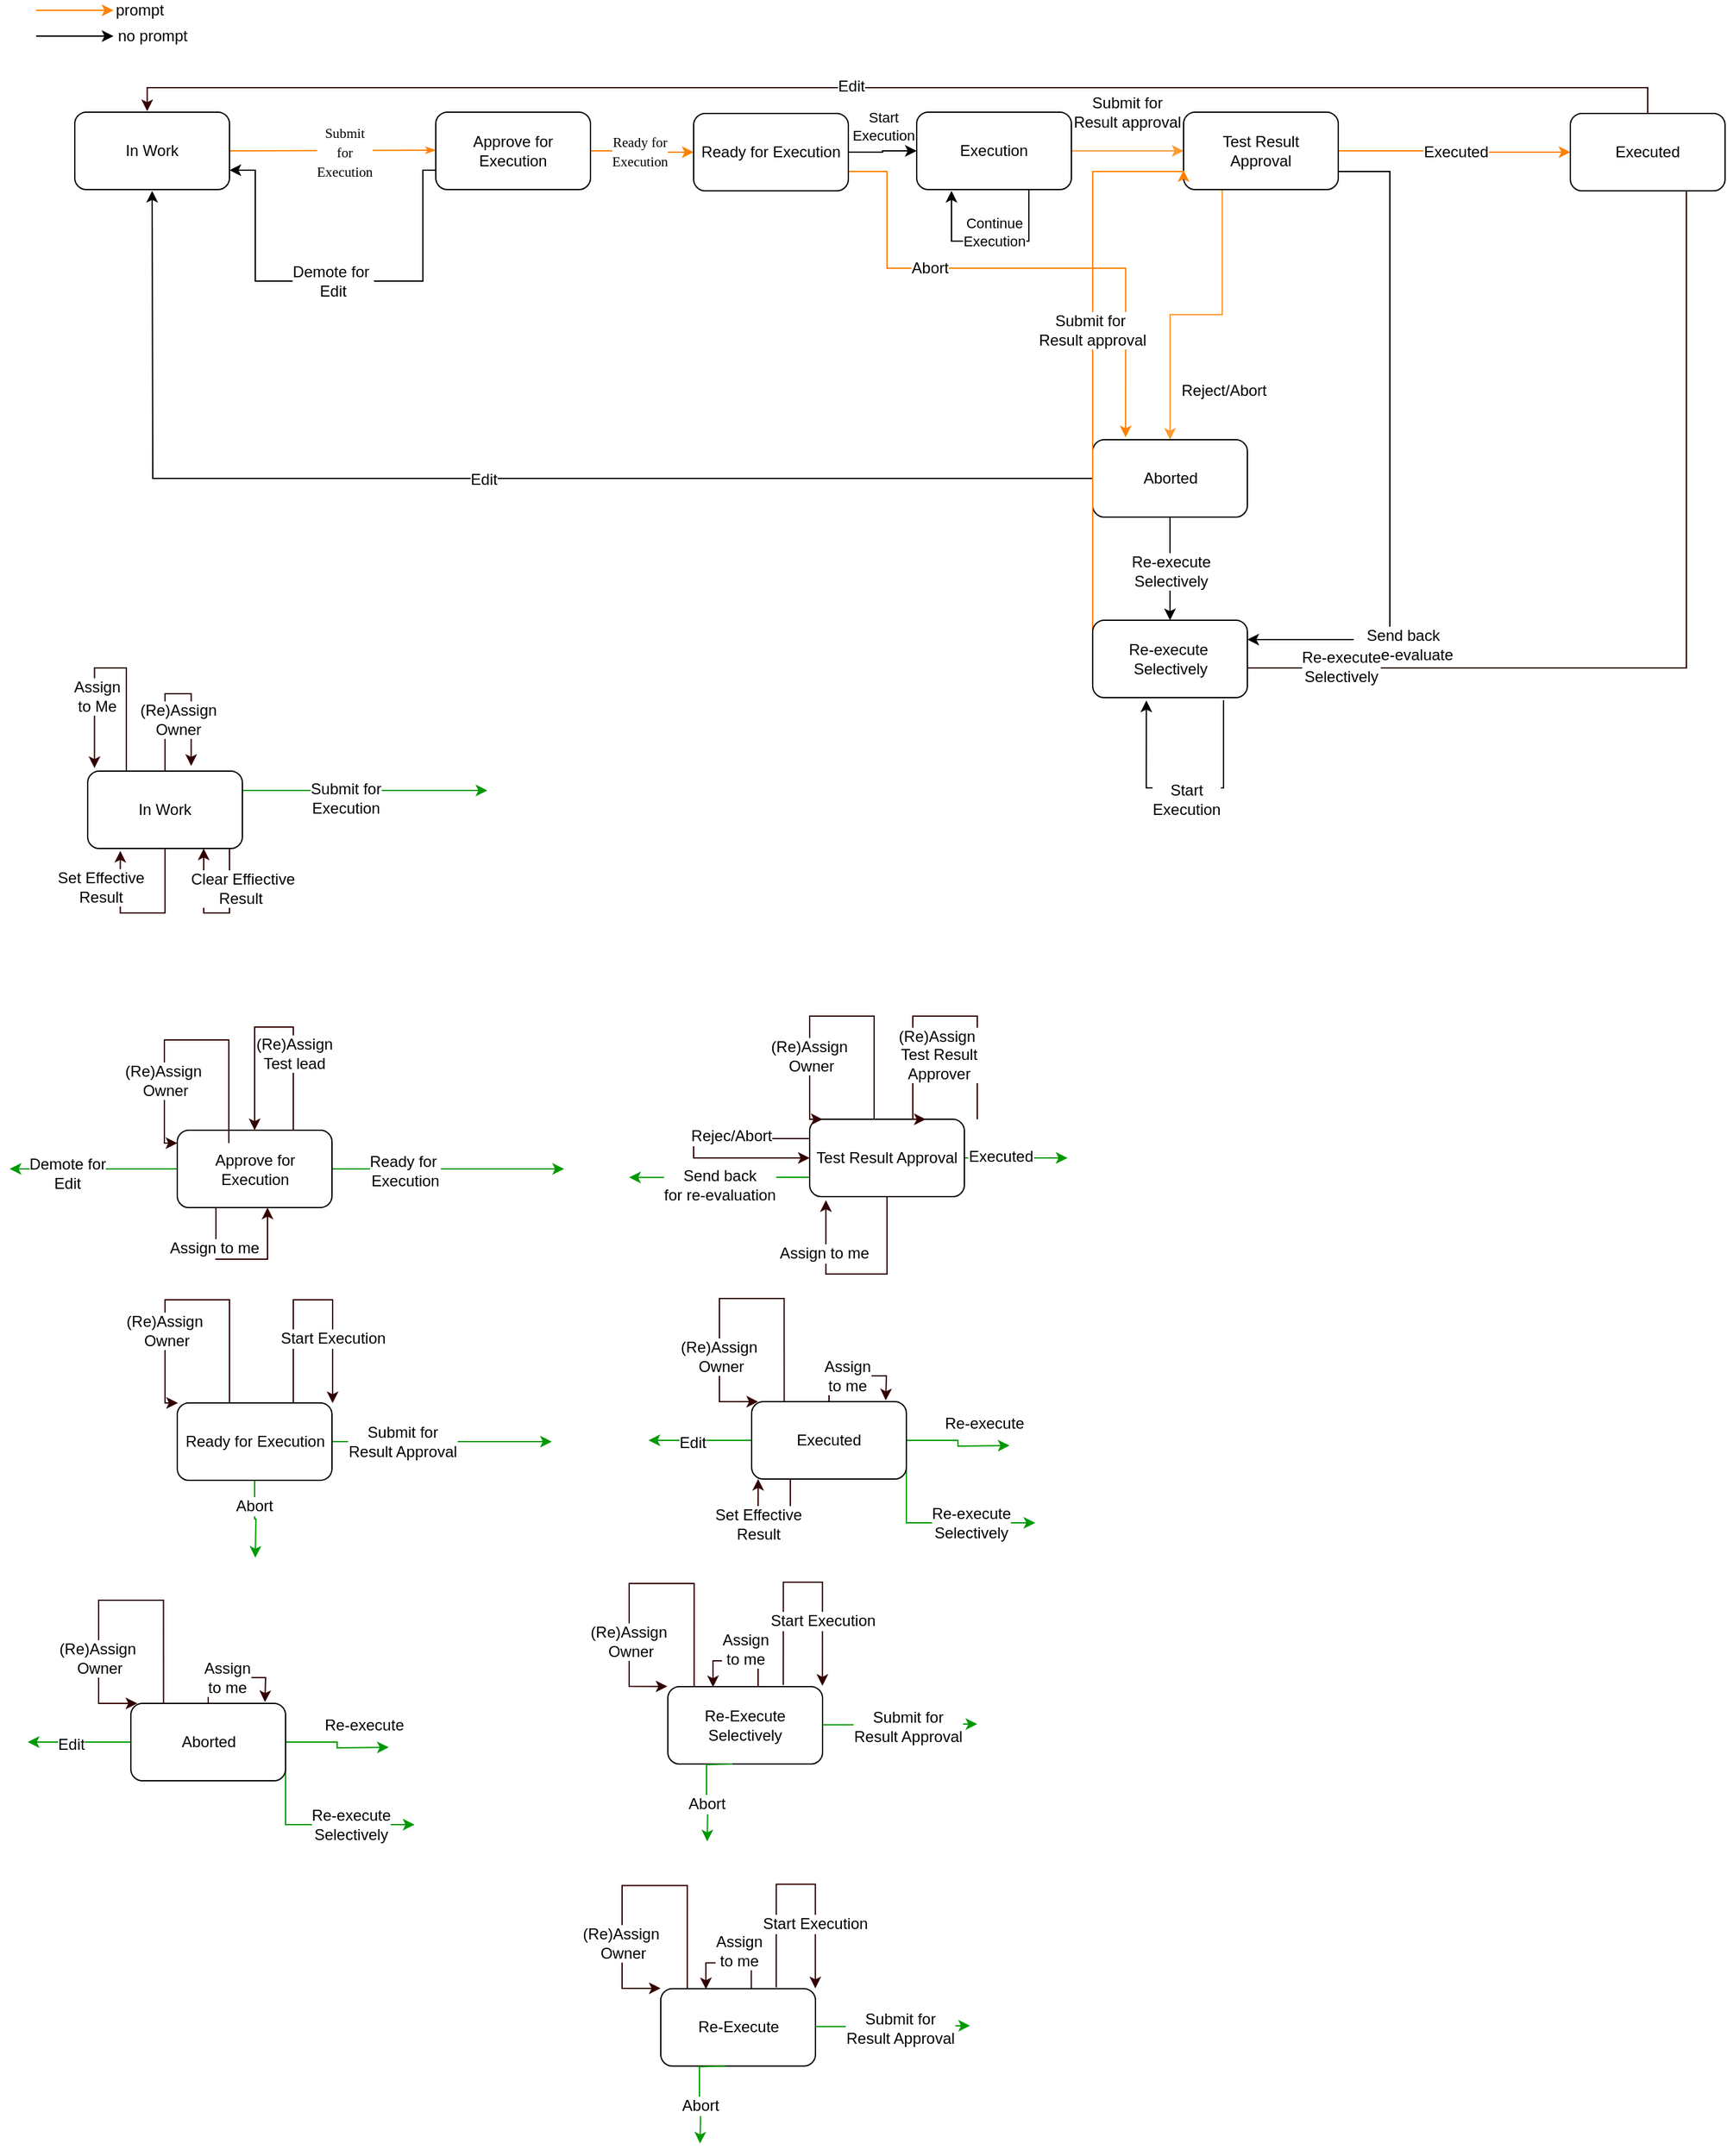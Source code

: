 <mxfile version="24.2.5" type="device">
  <diagram name="Page-1" id="74e2e168-ea6b-b213-b513-2b3c1d86103e">
    <mxGraphModel dx="2159" dy="743" grid="1" gridSize="10" guides="1" tooltips="1" connect="1" arrows="1" fold="1" page="1" pageScale="1" pageWidth="1100" pageHeight="850" background="#ffffff" math="0" shadow="0">
      <root>
        <mxCell id="0" />
        <mxCell id="1" parent="0" />
        <mxCell id="1veOBJNJqkEh7IiDin2e-5" style="edgeStyle=orthogonalEdgeStyle;rounded=1;html=1;labelBackgroundColor=none;startArrow=none;startFill=0;startSize=5;endArrow=classicThin;endFill=1;endSize=5;jettySize=auto;orthogonalLoop=1;strokeColor=#FF8000;strokeWidth=1;fontFamily=Verdana;fontSize=8;fontColor=#000000;exitX=1;exitY=0.5;exitDx=0;exitDy=0;" parent="1" source="1veOBJNJqkEh7IiDin2e-7" edge="1">
          <mxGeometry relative="1" as="geometry">
            <mxPoint x="330" y="128.5" as="targetPoint" />
            <mxPoint x="190" y="128.5" as="sourcePoint" />
          </mxGeometry>
        </mxCell>
        <mxCell id="1veOBJNJqkEh7IiDin2e-6" value="" style="text;html=1;resizable=0;points=[];align=center;verticalAlign=middle;labelBackgroundColor=#ffffff;fillColor=#FFB366;" parent="1veOBJNJqkEh7IiDin2e-5" vertex="1" connectable="0">
          <mxGeometry x="-0.305" y="2" relative="1" as="geometry">
            <mxPoint x="-5.5" y="92" as="offset" />
          </mxGeometry>
        </mxCell>
        <mxCell id="1veOBJNJqkEh7IiDin2e-9" value="&lt;span style=&quot;font-family: &amp;#34;verdana&amp;#34; ; font-size: 10.667px ; white-space: normal&quot;&gt;Submit for&lt;/span&gt;&lt;br style=&quot;font-family: &amp;#34;verdana&amp;#34; ; font-size: 10.667px ; white-space: normal&quot;&gt;&lt;span style=&quot;font-family: &amp;#34;verdana&amp;#34; ; font-size: 10.667px ; white-space: normal&quot;&gt;Execution&lt;/span&gt;" style="text;html=1;resizable=0;points=[];align=center;verticalAlign=middle;labelBackgroundColor=#ffffff;strokeColor=#FF8000;" parent="1veOBJNJqkEh7IiDin2e-5" vertex="1" connectable="0">
          <mxGeometry x="-0.185" y="-2" relative="1" as="geometry">
            <mxPoint x="24" y="-1" as="offset" />
          </mxGeometry>
        </mxCell>
        <mxCell id="1veOBJNJqkEh7IiDin2e-7" value="In Work" style="rounded=1;whiteSpace=wrap;html=1;" parent="1" vertex="1">
          <mxGeometry x="50" y="99" width="120" height="60" as="geometry" />
        </mxCell>
        <mxCell id="1veOBJNJqkEh7IiDin2e-13" value="" style="edgeStyle=orthogonalEdgeStyle;rounded=0;orthogonalLoop=1;jettySize=auto;html=1;strokeColor=#FF8000;" parent="1" source="1veOBJNJqkEh7IiDin2e-8" target="1veOBJNJqkEh7IiDin2e-12" edge="1">
          <mxGeometry relative="1" as="geometry" />
        </mxCell>
        <mxCell id="1veOBJNJqkEh7IiDin2e-14" value="&lt;span style=&quot;font-family: &amp;#34;verdana&amp;#34; ; font-size: 10.667px ; white-space: normal&quot;&gt;Ready for &lt;br&gt;Execution&lt;/span&gt;" style="text;html=1;resizable=0;points=[];align=center;verticalAlign=middle;labelBackgroundColor=#ffffff;" parent="1veOBJNJqkEh7IiDin2e-13" vertex="1" connectable="0">
          <mxGeometry x="-0.694" y="1" relative="1" as="geometry">
            <mxPoint x="25" y="1" as="offset" />
          </mxGeometry>
        </mxCell>
        <mxCell id="1veOBJNJqkEh7IiDin2e-44" style="edgeStyle=orthogonalEdgeStyle;rounded=0;orthogonalLoop=1;jettySize=auto;html=1;exitX=0;exitY=0.75;exitDx=0;exitDy=0;entryX=1;entryY=0.75;entryDx=0;entryDy=0;strokeColor=#000000;" parent="1" source="1veOBJNJqkEh7IiDin2e-8" target="1veOBJNJqkEh7IiDin2e-7" edge="1">
          <mxGeometry relative="1" as="geometry">
            <Array as="points">
              <mxPoint x="320" y="144" />
              <mxPoint x="320" y="230" />
              <mxPoint x="190" y="230" />
              <mxPoint x="190" y="144" />
            </Array>
          </mxGeometry>
        </mxCell>
        <mxCell id="1veOBJNJqkEh7IiDin2e-45" value="Demote for&amp;nbsp;&lt;br&gt;Edit" style="text;html=1;resizable=0;points=[];align=center;verticalAlign=middle;labelBackgroundColor=#ffffff;" parent="1veOBJNJqkEh7IiDin2e-44" vertex="1" connectable="0">
          <mxGeometry x="-0.137" y="-1" relative="1" as="geometry">
            <mxPoint x="-23" y="1" as="offset" />
          </mxGeometry>
        </mxCell>
        <mxCell id="1veOBJNJqkEh7IiDin2e-8" value="Approve for Execution" style="rounded=1;whiteSpace=wrap;html=1;" parent="1" vertex="1">
          <mxGeometry x="330" y="99" width="120" height="60" as="geometry" />
        </mxCell>
        <mxCell id="1veOBJNJqkEh7IiDin2e-21" value="" style="edgeStyle=orthogonalEdgeStyle;rounded=0;orthogonalLoop=1;jettySize=auto;html=1;strokeColor=#FF9933;exitX=1;exitY=0.5;exitDx=0;exitDy=0;" parent="1" source="nGkeoCvwHN5AzCZAQjQk-1" target="1veOBJNJqkEh7IiDin2e-20" edge="1">
          <mxGeometry relative="1" as="geometry">
            <mxPoint x="850" y="129" as="sourcePoint" />
          </mxGeometry>
        </mxCell>
        <mxCell id="1veOBJNJqkEh7IiDin2e-22" value="Submit for &lt;br&gt;Result approval" style="text;html=1;resizable=0;points=[];align=center;verticalAlign=middle;labelBackgroundColor=#ffffff;" parent="1veOBJNJqkEh7IiDin2e-21" vertex="1" connectable="0">
          <mxGeometry x="0.013" y="8" relative="1" as="geometry">
            <mxPoint x="-1" y="-22" as="offset" />
          </mxGeometry>
        </mxCell>
        <mxCell id="1veOBJNJqkEh7IiDin2e-41" style="edgeStyle=orthogonalEdgeStyle;rounded=0;orthogonalLoop=1;jettySize=auto;html=1;exitX=1;exitY=0.75;exitDx=0;exitDy=0;entryX=0.213;entryY=-0.031;entryDx=0;entryDy=0;entryPerimeter=0;strokeColor=#FF8000;" parent="1" source="1veOBJNJqkEh7IiDin2e-12" target="1veOBJNJqkEh7IiDin2e-23" edge="1">
          <mxGeometry relative="1" as="geometry">
            <Array as="points">
              <mxPoint x="680" y="145" />
              <mxPoint x="680" y="220" />
              <mxPoint x="865" y="220" />
            </Array>
          </mxGeometry>
        </mxCell>
        <mxCell id="1veOBJNJqkEh7IiDin2e-42" value="Abort" style="text;html=1;resizable=0;points=[];align=center;verticalAlign=middle;labelBackgroundColor=#ffffff;" parent="1veOBJNJqkEh7IiDin2e-41" vertex="1" connectable="0">
          <mxGeometry x="-0.368" y="46" relative="1" as="geometry">
            <mxPoint x="4.5" y="46" as="offset" />
          </mxGeometry>
        </mxCell>
        <mxCell id="nGkeoCvwHN5AzCZAQjQk-2" value="" style="edgeStyle=orthogonalEdgeStyle;rounded=0;orthogonalLoop=1;jettySize=auto;html=1;" edge="1" parent="1" source="1veOBJNJqkEh7IiDin2e-12" target="nGkeoCvwHN5AzCZAQjQk-1">
          <mxGeometry relative="1" as="geometry" />
        </mxCell>
        <mxCell id="nGkeoCvwHN5AzCZAQjQk-3" value="Start&lt;div&gt;Execution&lt;/div&gt;" style="edgeLabel;html=1;align=center;verticalAlign=middle;resizable=0;points=[];" vertex="1" connectable="0" parent="nGkeoCvwHN5AzCZAQjQk-2">
          <mxGeometry x="-0.232" y="-4" relative="1" as="geometry">
            <mxPoint x="6" y="-24" as="offset" />
          </mxGeometry>
        </mxCell>
        <mxCell id="1veOBJNJqkEh7IiDin2e-12" value="Ready for Execution" style="rounded=1;whiteSpace=wrap;html=1;" parent="1" vertex="1">
          <mxGeometry x="530" y="100" width="120" height="60" as="geometry" />
        </mxCell>
        <mxCell id="1veOBJNJqkEh7IiDin2e-24" value="" style="edgeStyle=orthogonalEdgeStyle;rounded=0;orthogonalLoop=1;jettySize=auto;html=1;strokeColor=#FF9933;exitX=0.25;exitY=1;exitDx=0;exitDy=0;" parent="1" source="1veOBJNJqkEh7IiDin2e-20" target="1veOBJNJqkEh7IiDin2e-23" edge="1">
          <mxGeometry relative="1" as="geometry" />
        </mxCell>
        <mxCell id="1veOBJNJqkEh7IiDin2e-25" value="Reject/Abort" style="text;html=1;resizable=0;points=[];align=center;verticalAlign=middle;labelBackgroundColor=#ffffff;" parent="1veOBJNJqkEh7IiDin2e-24" vertex="1" connectable="0">
          <mxGeometry x="-0.288" y="2" relative="1" as="geometry">
            <mxPoint x="-1.5" y="72" as="offset" />
          </mxGeometry>
        </mxCell>
        <mxCell id="1veOBJNJqkEh7IiDin2e-33" style="edgeStyle=orthogonalEdgeStyle;rounded=0;orthogonalLoop=1;jettySize=auto;html=1;exitX=1;exitY=0.75;exitDx=0;exitDy=0;strokeColor=#000000;entryX=1;entryY=0.25;entryDx=0;entryDy=0;" parent="1" source="1veOBJNJqkEh7IiDin2e-20" target="1veOBJNJqkEh7IiDin2e-28" edge="1">
          <mxGeometry relative="1" as="geometry">
            <mxPoint x="969.5" y="391" as="targetPoint" />
            <Array as="points">
              <mxPoint x="1070" y="145" />
              <mxPoint x="1070" y="508" />
            </Array>
          </mxGeometry>
        </mxCell>
        <mxCell id="1veOBJNJqkEh7IiDin2e-35" value="Send back &lt;br&gt;for re-evaluate" style="text;html=1;resizable=0;points=[];align=center;verticalAlign=middle;labelBackgroundColor=#ffffff;" parent="1veOBJNJqkEh7IiDin2e-33" vertex="1" connectable="0">
          <mxGeometry x="0.3" relative="1" as="geometry">
            <mxPoint x="9.5" y="73.5" as="offset" />
          </mxGeometry>
        </mxCell>
        <mxCell id="1veOBJNJqkEh7IiDin2e-37" value="" style="edgeStyle=orthogonalEdgeStyle;rounded=0;orthogonalLoop=1;jettySize=auto;html=1;strokeColor=#FF8000;" parent="1" source="1veOBJNJqkEh7IiDin2e-20" target="1veOBJNJqkEh7IiDin2e-36" edge="1">
          <mxGeometry relative="1" as="geometry" />
        </mxCell>
        <mxCell id="1veOBJNJqkEh7IiDin2e-38" value="Executed" style="text;html=1;resizable=0;points=[];align=center;verticalAlign=middle;labelBackgroundColor=#ffffff;" parent="1veOBJNJqkEh7IiDin2e-37" vertex="1" connectable="0">
          <mxGeometry x="0.126" y="2" relative="1" as="geometry">
            <mxPoint x="-10.5" y="2" as="offset" />
          </mxGeometry>
        </mxCell>
        <mxCell id="1veOBJNJqkEh7IiDin2e-20" value="Test Result &lt;br&gt;Approval" style="rounded=1;whiteSpace=wrap;html=1;" parent="1" vertex="1">
          <mxGeometry x="910" y="99" width="120" height="60" as="geometry" />
        </mxCell>
        <mxCell id="1veOBJNJqkEh7IiDin2e-62" style="edgeStyle=orthogonalEdgeStyle;rounded=0;orthogonalLoop=1;jettySize=auto;html=1;exitX=0.5;exitY=0;exitDx=0;exitDy=0;strokeColor=#330000;entryX=0.468;entryY=-0.013;entryDx=0;entryDy=0;entryPerimeter=0;" parent="1" source="1veOBJNJqkEh7IiDin2e-36" target="1veOBJNJqkEh7IiDin2e-7" edge="1">
          <mxGeometry relative="1" as="geometry">
            <mxPoint x="110" y="60" as="targetPoint" />
            <Array as="points">
              <mxPoint x="1270" y="80" />
              <mxPoint x="106" y="80" />
            </Array>
          </mxGeometry>
        </mxCell>
        <mxCell id="1veOBJNJqkEh7IiDin2e-65" value="Edit" style="text;html=1;resizable=0;points=[];align=center;verticalAlign=middle;labelBackgroundColor=#ffffff;" parent="1veOBJNJqkEh7IiDin2e-62" vertex="1" connectable="0">
          <mxGeometry x="0.062" y="-1" relative="1" as="geometry">
            <mxPoint as="offset" />
          </mxGeometry>
        </mxCell>
        <mxCell id="1veOBJNJqkEh7IiDin2e-66" style="edgeStyle=orthogonalEdgeStyle;rounded=0;orthogonalLoop=1;jettySize=auto;html=1;exitX=0.75;exitY=1;exitDx=0;exitDy=0;strokeColor=#330000;" parent="1" source="1veOBJNJqkEh7IiDin2e-36" edge="1">
          <mxGeometry relative="1" as="geometry">
            <mxPoint x="910.0" y="530" as="targetPoint" />
            <Array as="points">
              <mxPoint x="1300" y="530" />
            </Array>
          </mxGeometry>
        </mxCell>
        <mxCell id="1veOBJNJqkEh7IiDin2e-68" value="Re-execute&lt;br&gt;Selectively" style="text;html=1;resizable=0;points=[];align=center;verticalAlign=middle;labelBackgroundColor=#ffffff;" parent="1veOBJNJqkEh7IiDin2e-66" vertex="1" connectable="0">
          <mxGeometry x="0.679" y="-1" relative="1" as="geometry">
            <mxPoint as="offset" />
          </mxGeometry>
        </mxCell>
        <mxCell id="1veOBJNJqkEh7IiDin2e-36" value="Executed" style="rounded=1;whiteSpace=wrap;html=1;" parent="1" vertex="1">
          <mxGeometry x="1210" y="100" width="120" height="60" as="geometry" />
        </mxCell>
        <mxCell id="1veOBJNJqkEh7IiDin2e-26" style="edgeStyle=orthogonalEdgeStyle;rounded=0;orthogonalLoop=1;jettySize=auto;html=1;exitX=0;exitY=0.5;exitDx=0;exitDy=0;strokeColor=#000000;" parent="1" source="1veOBJNJqkEh7IiDin2e-23" edge="1">
          <mxGeometry relative="1" as="geometry">
            <mxPoint x="110" y="160" as="targetPoint" />
          </mxGeometry>
        </mxCell>
        <mxCell id="1veOBJNJqkEh7IiDin2e-27" value="Edit" style="text;html=1;resizable=0;points=[];align=center;verticalAlign=middle;labelBackgroundColor=#ffffff;" parent="1veOBJNJqkEh7IiDin2e-26" vertex="1" connectable="0">
          <mxGeometry x="-0.006" y="1" relative="1" as="geometry">
            <mxPoint as="offset" />
          </mxGeometry>
        </mxCell>
        <mxCell id="1veOBJNJqkEh7IiDin2e-29" value="" style="edgeStyle=orthogonalEdgeStyle;rounded=0;orthogonalLoop=1;jettySize=auto;html=1;strokeColor=#000000;" parent="1" source="1veOBJNJqkEh7IiDin2e-23" target="1veOBJNJqkEh7IiDin2e-28" edge="1">
          <mxGeometry relative="1" as="geometry" />
        </mxCell>
        <mxCell id="1veOBJNJqkEh7IiDin2e-30" value="Re-execute &lt;br&gt;Selectively" style="text;html=1;resizable=0;points=[];align=center;verticalAlign=middle;labelBackgroundColor=#ffffff;" parent="1veOBJNJqkEh7IiDin2e-29" vertex="1" connectable="0">
          <mxGeometry x="-0.753" y="1" relative="1" as="geometry">
            <mxPoint x="-1" y="31.5" as="offset" />
          </mxGeometry>
        </mxCell>
        <mxCell id="1veOBJNJqkEh7IiDin2e-23" value="&lt;span style=&quot;white-space: nowrap ; background-color: rgb(255 , 255 , 255)&quot;&gt;Aborted&lt;/span&gt;" style="rounded=1;whiteSpace=wrap;html=1;" parent="1" vertex="1">
          <mxGeometry x="839.5" y="353" width="120" height="60" as="geometry" />
        </mxCell>
        <mxCell id="1veOBJNJqkEh7IiDin2e-31" style="edgeStyle=orthogonalEdgeStyle;rounded=0;orthogonalLoop=1;jettySize=auto;html=1;exitX=0;exitY=0.5;exitDx=0;exitDy=0;entryX=0;entryY=0.75;entryDx=0;entryDy=0;strokeColor=#FF8000;" parent="1" source="1veOBJNJqkEh7IiDin2e-28" target="1veOBJNJqkEh7IiDin2e-20" edge="1">
          <mxGeometry relative="1" as="geometry">
            <Array as="points">
              <mxPoint x="840" y="145" />
              <mxPoint x="910" y="145" />
            </Array>
          </mxGeometry>
        </mxCell>
        <mxCell id="1veOBJNJqkEh7IiDin2e-32" value="Submit for&amp;nbsp;&lt;br&gt;Result approval" style="text;html=1;resizable=0;points=[];align=center;verticalAlign=middle;labelBackgroundColor=#ffffff;" parent="1veOBJNJqkEh7IiDin2e-31" vertex="1" connectable="0">
          <mxGeometry x="0.429" y="-3" relative="1" as="geometry">
            <mxPoint x="-3.5" y="65.5" as="offset" />
          </mxGeometry>
        </mxCell>
        <mxCell id="1veOBJNJqkEh7IiDin2e-28" value="&lt;span style=&quot;white-space: nowrap ; background-color: rgb(255 , 255 , 255)&quot;&gt;Re-execute&amp;nbsp;&lt;/span&gt;&lt;br style=&quot;white-space: nowrap&quot;&gt;&lt;span style=&quot;white-space: nowrap ; background-color: rgb(255 , 255 , 255)&quot;&gt;Selectively&lt;/span&gt;" style="rounded=1;whiteSpace=wrap;html=1;" parent="1" vertex="1">
          <mxGeometry x="839.5" y="493" width="120" height="60" as="geometry" />
        </mxCell>
        <mxCell id="1veOBJNJqkEh7IiDin2e-10" value="" style="endArrow=classic;html=1;strokeColor=#FF8000;" parent="1" edge="1">
          <mxGeometry width="50" height="50" relative="1" as="geometry">
            <mxPoint x="20" y="20" as="sourcePoint" />
            <mxPoint x="80" y="20" as="targetPoint" />
          </mxGeometry>
        </mxCell>
        <mxCell id="1veOBJNJqkEh7IiDin2e-11" value="prompt" style="text;html=1;resizable=0;points=[];align=center;verticalAlign=middle;labelBackgroundColor=#ffffff;" parent="1veOBJNJqkEh7IiDin2e-10" vertex="1" connectable="0">
          <mxGeometry x="-0.5" y="-3" relative="1" as="geometry">
            <mxPoint x="65" y="-3" as="offset" />
          </mxGeometry>
        </mxCell>
        <mxCell id="1veOBJNJqkEh7IiDin2e-39" value="" style="endArrow=classic;html=1;strokeColor=#000000;" parent="1" edge="1">
          <mxGeometry width="50" height="50" relative="1" as="geometry">
            <mxPoint x="20" y="40" as="sourcePoint" />
            <mxPoint x="80" y="40" as="targetPoint" />
          </mxGeometry>
        </mxCell>
        <mxCell id="1veOBJNJqkEh7IiDin2e-40" value="no prompt" style="text;html=1;resizable=0;points=[];align=center;verticalAlign=middle;labelBackgroundColor=#ffffff;" parent="1veOBJNJqkEh7IiDin2e-39" vertex="1" connectable="0">
          <mxGeometry x="-0.5" y="-3" relative="1" as="geometry">
            <mxPoint x="75" y="-3" as="offset" />
          </mxGeometry>
        </mxCell>
        <mxCell id="1veOBJNJqkEh7IiDin2e-56" value="" style="edgeStyle=orthogonalEdgeStyle;rounded=0;orthogonalLoop=1;jettySize=auto;html=1;strokeColor=#000000;entryX=0.347;entryY=1.038;entryDx=0;entryDy=0;entryPerimeter=0;" parent="1" target="1veOBJNJqkEh7IiDin2e-28" edge="1">
          <mxGeometry relative="1" as="geometry">
            <mxPoint x="941" y="555" as="sourcePoint" />
            <mxPoint x="893.167" y="565.167" as="targetPoint" />
            <Array as="points">
              <mxPoint x="941" y="623" />
              <mxPoint x="881" y="623" />
            </Array>
          </mxGeometry>
        </mxCell>
        <mxCell id="1veOBJNJqkEh7IiDin2e-57" value="Start&lt;br&gt;Execution" style="text;html=1;resizable=0;points=[];align=center;verticalAlign=middle;labelBackgroundColor=#ffffff;" parent="1veOBJNJqkEh7IiDin2e-56" vertex="1" connectable="0">
          <mxGeometry x="0.082" y="-3" relative="1" as="geometry">
            <mxPoint x="8.5" y="12" as="offset" />
          </mxGeometry>
        </mxCell>
        <mxCell id="1veOBJNJqkEh7IiDin2e-71" value="" style="edgeStyle=orthogonalEdgeStyle;rounded=0;orthogonalLoop=1;jettySize=auto;html=1;strokeColor=#330000;entryX=0.669;entryY=-0.067;entryDx=0;entryDy=0;entryPerimeter=0;" parent="1" source="1veOBJNJqkEh7IiDin2e-69" target="1veOBJNJqkEh7IiDin2e-69" edge="1">
          <mxGeometry relative="1" as="geometry">
            <mxPoint x="360" y="640" as="targetPoint" />
            <Array as="points">
              <mxPoint x="120" y="550" />
              <mxPoint x="140" y="550" />
            </Array>
          </mxGeometry>
        </mxCell>
        <mxCell id="1veOBJNJqkEh7IiDin2e-72" value="(Re)Assign&lt;br&gt;Owner" style="text;html=1;resizable=0;points=[];align=center;verticalAlign=middle;labelBackgroundColor=#ffffff;" parent="1veOBJNJqkEh7IiDin2e-71" vertex="1" connectable="0">
          <mxGeometry x="-0.117" y="-1" relative="1" as="geometry">
            <mxPoint x="9.5" y="19" as="offset" />
          </mxGeometry>
        </mxCell>
        <mxCell id="1veOBJNJqkEh7IiDin2e-73" style="edgeStyle=orthogonalEdgeStyle;rounded=0;orthogonalLoop=1;jettySize=auto;html=1;exitX=1;exitY=0.25;exitDx=0;exitDy=0;strokeColor=#009900;fillColor=#00FF00;" parent="1" source="1veOBJNJqkEh7IiDin2e-69" edge="1">
          <mxGeometry relative="1" as="geometry">
            <mxPoint x="370" y="625" as="targetPoint" />
          </mxGeometry>
        </mxCell>
        <mxCell id="1veOBJNJqkEh7IiDin2e-74" value="Submit for &lt;br&gt;Execution" style="text;html=1;resizable=0;points=[];align=center;verticalAlign=middle;labelBackgroundColor=#ffffff;" parent="1veOBJNJqkEh7IiDin2e-73" vertex="1" connectable="0">
          <mxGeometry x="0.345" y="2" relative="1" as="geometry">
            <mxPoint x="-48" y="7" as="offset" />
          </mxGeometry>
        </mxCell>
        <mxCell id="1veOBJNJqkEh7IiDin2e-75" style="edgeStyle=orthogonalEdgeStyle;rounded=0;orthogonalLoop=1;jettySize=auto;html=1;exitX=0.75;exitY=1;exitDx=0;exitDy=0;strokeColor=#330000;" parent="1" source="1veOBJNJqkEh7IiDin2e-69" edge="1">
          <mxGeometry relative="1" as="geometry">
            <mxPoint x="150" y="670" as="targetPoint" />
            <Array as="points">
              <mxPoint x="170" y="670" />
              <mxPoint x="170" y="720" />
              <mxPoint x="150" y="720" />
              <mxPoint x="150" y="670" />
            </Array>
          </mxGeometry>
        </mxCell>
        <mxCell id="1veOBJNJqkEh7IiDin2e-76" value="Clear Effiective&lt;br&gt;Result&amp;nbsp;" style="text;html=1;resizable=0;points=[];align=center;verticalAlign=middle;labelBackgroundColor=#ffffff;" parent="1veOBJNJqkEh7IiDin2e-75" vertex="1" connectable="0">
          <mxGeometry x="0.389" y="-21" relative="1" as="geometry">
            <mxPoint x="8.5" y="-12.5" as="offset" />
          </mxGeometry>
        </mxCell>
        <mxCell id="1veOBJNJqkEh7IiDin2e-78" value="" style="edgeStyle=orthogonalEdgeStyle;rounded=0;orthogonalLoop=1;jettySize=auto;html=1;strokeColor=#330000;entryX=0.211;entryY=1.031;entryDx=0;entryDy=0;entryPerimeter=0;" parent="1" source="1veOBJNJqkEh7IiDin2e-69" target="1veOBJNJqkEh7IiDin2e-69" edge="1">
          <mxGeometry relative="1" as="geometry">
            <mxPoint x="120" y="750" as="targetPoint" />
            <Array as="points">
              <mxPoint x="120" y="720" />
              <mxPoint x="85" y="720" />
            </Array>
          </mxGeometry>
        </mxCell>
        <mxCell id="1veOBJNJqkEh7IiDin2e-79" value="Set Effective &lt;br&gt;Result" style="text;html=1;resizable=0;points=[];align=center;verticalAlign=middle;labelBackgroundColor=#ffffff;" parent="1veOBJNJqkEh7IiDin2e-78" vertex="1" connectable="0">
          <mxGeometry x="-0.497" y="-7" relative="1" as="geometry">
            <mxPoint x="-43.5" y="-3.5" as="offset" />
          </mxGeometry>
        </mxCell>
        <mxCell id="1veOBJNJqkEh7IiDin2e-80" style="edgeStyle=orthogonalEdgeStyle;rounded=0;orthogonalLoop=1;jettySize=auto;html=1;exitX=0.25;exitY=0;exitDx=0;exitDy=0;strokeColor=#330000;entryX=0.044;entryY=-0.039;entryDx=0;entryDy=0;entryPerimeter=0;" parent="1" source="1veOBJNJqkEh7IiDin2e-69" target="1veOBJNJqkEh7IiDin2e-69" edge="1">
          <mxGeometry relative="1" as="geometry">
            <mxPoint x="80" y="510" as="targetPoint" />
            <Array as="points">
              <mxPoint x="90" y="530" />
              <mxPoint x="65" y="530" />
            </Array>
          </mxGeometry>
        </mxCell>
        <mxCell id="1veOBJNJqkEh7IiDin2e-81" value="Assign &lt;br&gt;to Me" style="text;html=1;resizable=0;points=[];align=center;verticalAlign=middle;labelBackgroundColor=#ffffff;" parent="1veOBJNJqkEh7IiDin2e-80" vertex="1" connectable="0">
          <mxGeometry x="0.388" y="1" relative="1" as="geometry">
            <mxPoint as="offset" />
          </mxGeometry>
        </mxCell>
        <mxCell id="1veOBJNJqkEh7IiDin2e-69" value="In Work" style="rounded=1;whiteSpace=wrap;html=1;strokeColor=#000000;fillColor=none;" parent="1" vertex="1">
          <mxGeometry x="60" y="610" width="120" height="60" as="geometry" />
        </mxCell>
        <mxCell id="1veOBJNJqkEh7IiDin2e-85" value="" style="edgeStyle=orthogonalEdgeStyle;rounded=0;orthogonalLoop=1;jettySize=auto;html=1;strokeColor=#009900;" parent="1" source="1veOBJNJqkEh7IiDin2e-82" edge="1">
          <mxGeometry relative="1" as="geometry">
            <mxPoint x="429.5" y="918.5" as="targetPoint" />
          </mxGeometry>
        </mxCell>
        <mxCell id="1veOBJNJqkEh7IiDin2e-86" value="Ready for&amp;nbsp;&lt;br&gt;Execution" style="text;html=1;resizable=0;points=[];align=center;verticalAlign=middle;labelBackgroundColor=#ffffff;" parent="1veOBJNJqkEh7IiDin2e-85" vertex="1" connectable="0">
          <mxGeometry x="-0.376" y="-1" relative="1" as="geometry">
            <mxPoint as="offset" />
          </mxGeometry>
        </mxCell>
        <mxCell id="1veOBJNJqkEh7IiDin2e-87" style="edgeStyle=orthogonalEdgeStyle;rounded=0;orthogonalLoop=1;jettySize=auto;html=1;exitX=0.75;exitY=0;exitDx=0;exitDy=0;strokeColor=#330000;entryX=0.5;entryY=0;entryDx=0;entryDy=0;" parent="1" source="1veOBJNJqkEh7IiDin2e-82" target="1veOBJNJqkEh7IiDin2e-82" edge="1">
          <mxGeometry relative="1" as="geometry">
            <mxPoint x="189.5" y="828.5" as="targetPoint" />
            <Array as="points">
              <mxPoint x="219.5" y="808.5" />
              <mxPoint x="189.5" y="808.5" />
            </Array>
          </mxGeometry>
        </mxCell>
        <mxCell id="1veOBJNJqkEh7IiDin2e-88" value="(Re)Assign &lt;br&gt;Test lead" style="text;html=1;resizable=0;points=[];align=center;verticalAlign=middle;labelBackgroundColor=#ffffff;" parent="1veOBJNJqkEh7IiDin2e-87" vertex="1" connectable="0">
          <mxGeometry x="-0.368" relative="1" as="geometry">
            <mxPoint as="offset" />
          </mxGeometry>
        </mxCell>
        <mxCell id="1veOBJNJqkEh7IiDin2e-89" style="edgeStyle=orthogonalEdgeStyle;rounded=0;orthogonalLoop=1;jettySize=auto;html=1;exitX=0.25;exitY=0;exitDx=0;exitDy=0;strokeColor=#330000;" parent="1" edge="1">
          <mxGeometry relative="1" as="geometry">
            <mxPoint x="130" y="1100" as="targetPoint" />
            <mxPoint x="170" y="1100" as="sourcePoint" />
            <Array as="points">
              <mxPoint x="170" y="1020" />
              <mxPoint x="120" y="1020" />
              <mxPoint x="120" y="1100" />
            </Array>
          </mxGeometry>
        </mxCell>
        <mxCell id="1veOBJNJqkEh7IiDin2e-90" value="(Re)Assign&amp;nbsp;&lt;br&gt;Owner" style="text;html=1;resizable=0;points=[];align=center;verticalAlign=middle;labelBackgroundColor=#ffffff;" parent="1veOBJNJqkEh7IiDin2e-89" vertex="1" connectable="0">
          <mxGeometry x="0.394" y="1" relative="1" as="geometry">
            <mxPoint as="offset" />
          </mxGeometry>
        </mxCell>
        <mxCell id="1veOBJNJqkEh7IiDin2e-92" value="" style="edgeStyle=orthogonalEdgeStyle;rounded=0;orthogonalLoop=1;jettySize=auto;html=1;strokeColor=#009900;" parent="1" source="1veOBJNJqkEh7IiDin2e-82" edge="1">
          <mxGeometry relative="1" as="geometry">
            <mxPoint x="-0.5" y="918.5" as="targetPoint" />
          </mxGeometry>
        </mxCell>
        <mxCell id="1veOBJNJqkEh7IiDin2e-93" value="Demote for&lt;br&gt;Edit" style="text;html=1;resizable=0;points=[];align=center;verticalAlign=middle;labelBackgroundColor=#ffffff;" parent="1veOBJNJqkEh7IiDin2e-92" vertex="1" connectable="0">
          <mxGeometry x="0.315" y="3" relative="1" as="geometry">
            <mxPoint as="offset" />
          </mxGeometry>
        </mxCell>
        <mxCell id="1veOBJNJqkEh7IiDin2e-94" style="edgeStyle=orthogonalEdgeStyle;rounded=0;orthogonalLoop=1;jettySize=auto;html=1;exitX=0.25;exitY=1;exitDx=0;exitDy=0;strokeColor=#330000;" parent="1" source="1veOBJNJqkEh7IiDin2e-82" edge="1">
          <mxGeometry relative="1" as="geometry">
            <mxPoint x="199.5" y="948.5" as="targetPoint" />
            <Array as="points">
              <mxPoint x="159.5" y="988.5" />
              <mxPoint x="199.5" y="988.5" />
            </Array>
          </mxGeometry>
        </mxCell>
        <mxCell id="1veOBJNJqkEh7IiDin2e-95" value="Assign to me" style="text;html=1;resizable=0;points=[];align=center;verticalAlign=middle;labelBackgroundColor=#ffffff;" parent="1veOBJNJqkEh7IiDin2e-94" vertex="1" connectable="0">
          <mxGeometry x="-0.472" y="-2" relative="1" as="geometry">
            <mxPoint as="offset" />
          </mxGeometry>
        </mxCell>
        <mxCell id="1veOBJNJqkEh7IiDin2e-82" value="Approve for Execution" style="rounded=1;whiteSpace=wrap;html=1;strokeColor=#000000;fillColor=none;" parent="1" vertex="1">
          <mxGeometry x="129.5" y="888.5" width="120" height="60" as="geometry" />
        </mxCell>
        <mxCell id="1veOBJNJqkEh7IiDin2e-100" value="" style="edgeStyle=orthogonalEdgeStyle;rounded=0;orthogonalLoop=1;jettySize=auto;html=1;strokeColor=#009900;" parent="1" source="1veOBJNJqkEh7IiDin2e-96" edge="1">
          <mxGeometry relative="1" as="geometry">
            <mxPoint x="190" y="1220" as="targetPoint" />
          </mxGeometry>
        </mxCell>
        <mxCell id="1veOBJNJqkEh7IiDin2e-101" value="Abort" style="text;html=1;resizable=0;points=[];align=center;verticalAlign=middle;labelBackgroundColor=#ffffff;" parent="1veOBJNJqkEh7IiDin2e-100" vertex="1" connectable="0">
          <mxGeometry x="-0.365" y="-1" relative="1" as="geometry">
            <mxPoint as="offset" />
          </mxGeometry>
        </mxCell>
        <mxCell id="1veOBJNJqkEh7IiDin2e-103" value="" style="edgeStyle=orthogonalEdgeStyle;rounded=0;orthogonalLoop=1;jettySize=auto;html=1;strokeColor=#009900;" parent="1" source="1veOBJNJqkEh7IiDin2e-96" edge="1">
          <mxGeometry relative="1" as="geometry">
            <mxPoint x="420" y="1130" as="targetPoint" />
            <Array as="points">
              <mxPoint x="270" y="1130" />
              <mxPoint x="270" y="1130" />
            </Array>
          </mxGeometry>
        </mxCell>
        <mxCell id="1veOBJNJqkEh7IiDin2e-104" value="Submit for &lt;br&gt;Result Approval" style="text;html=1;resizable=0;points=[];align=center;verticalAlign=middle;labelBackgroundColor=#ffffff;" parent="1veOBJNJqkEh7IiDin2e-103" vertex="1" connectable="0">
          <mxGeometry x="-0.479" y="11" relative="1" as="geometry">
            <mxPoint x="9.5" y="11" as="offset" />
          </mxGeometry>
        </mxCell>
        <mxCell id="1veOBJNJqkEh7IiDin2e-105" style="edgeStyle=orthogonalEdgeStyle;rounded=0;orthogonalLoop=1;jettySize=auto;html=1;exitX=0.75;exitY=0;exitDx=0;exitDy=0;strokeColor=#330000;entryX=1.004;entryY=0.003;entryDx=0;entryDy=0;entryPerimeter=0;" parent="1" source="1veOBJNJqkEh7IiDin2e-96" target="1veOBJNJqkEh7IiDin2e-96" edge="1">
          <mxGeometry relative="1" as="geometry">
            <mxPoint x="270" y="940" as="targetPoint" />
            <Array as="points">
              <mxPoint x="220" y="1020" />
              <mxPoint x="250" y="1020" />
            </Array>
          </mxGeometry>
        </mxCell>
        <mxCell id="1veOBJNJqkEh7IiDin2e-106" value="Start Execution" style="text;html=1;resizable=0;points=[];align=center;verticalAlign=middle;labelBackgroundColor=#ffffff;" parent="1veOBJNJqkEh7IiDin2e-105" vertex="1" connectable="0">
          <mxGeometry x="0.231" y="-1" relative="1" as="geometry">
            <mxPoint x="0.5" y="23" as="offset" />
          </mxGeometry>
        </mxCell>
        <mxCell id="1veOBJNJqkEh7IiDin2e-96" value="Ready for Execution" style="rounded=1;whiteSpace=wrap;html=1;strokeColor=#000000;fillColor=none;" parent="1" vertex="1">
          <mxGeometry x="129.5" y="1100" width="120" height="60" as="geometry" />
        </mxCell>
        <mxCell id="1veOBJNJqkEh7IiDin2e-97" style="edgeStyle=orthogonalEdgeStyle;rounded=0;orthogonalLoop=1;jettySize=auto;html=1;exitX=0.25;exitY=0;exitDx=0;exitDy=0;strokeColor=#330000;" parent="1" edge="1">
          <mxGeometry relative="1" as="geometry">
            <mxPoint x="129.5" y="898.5" as="targetPoint" />
            <mxPoint x="169.5" y="898.5" as="sourcePoint" />
            <Array as="points">
              <mxPoint x="169.5" y="818.5" />
              <mxPoint x="119.5" y="818.5" />
              <mxPoint x="119.5" y="898.5" />
            </Array>
          </mxGeometry>
        </mxCell>
        <mxCell id="1veOBJNJqkEh7IiDin2e-98" value="(Re)Assign&amp;nbsp;&lt;br&gt;Owner" style="text;html=1;resizable=0;points=[];align=center;verticalAlign=middle;labelBackgroundColor=#ffffff;" parent="1veOBJNJqkEh7IiDin2e-97" vertex="1" connectable="0">
          <mxGeometry x="0.394" y="1" relative="1" as="geometry">
            <mxPoint x="-0.5" y="7.5" as="offset" />
          </mxGeometry>
        </mxCell>
        <mxCell id="1veOBJNJqkEh7IiDin2e-109" value="" style="edgeStyle=orthogonalEdgeStyle;rounded=0;orthogonalLoop=1;jettySize=auto;html=1;strokeColor=#009900;" parent="1" source="1veOBJNJqkEh7IiDin2e-107" edge="1">
          <mxGeometry relative="1" as="geometry">
            <mxPoint x="820" y="910" as="targetPoint" />
          </mxGeometry>
        </mxCell>
        <mxCell id="1veOBJNJqkEh7IiDin2e-118" value="Executed" style="text;html=1;resizable=0;points=[];align=center;verticalAlign=middle;labelBackgroundColor=#ffffff;" parent="1veOBJNJqkEh7IiDin2e-109" vertex="1" connectable="0">
          <mxGeometry x="-0.304" y="1" relative="1" as="geometry">
            <mxPoint as="offset" />
          </mxGeometry>
        </mxCell>
        <mxCell id="1veOBJNJqkEh7IiDin2e-116" style="edgeStyle=orthogonalEdgeStyle;rounded=0;orthogonalLoop=1;jettySize=auto;html=1;exitX=0;exitY=0.75;exitDx=0;exitDy=0;strokeColor=#009900;" parent="1" source="1veOBJNJqkEh7IiDin2e-107" edge="1">
          <mxGeometry relative="1" as="geometry">
            <mxPoint x="480" y="925.111" as="targetPoint" />
          </mxGeometry>
        </mxCell>
        <mxCell id="1veOBJNJqkEh7IiDin2e-117" value="Send back &lt;br&gt;for re-evaluation" style="text;html=1;resizable=0;points=[];align=center;verticalAlign=middle;labelBackgroundColor=#ffffff;" parent="1veOBJNJqkEh7IiDin2e-116" vertex="1" connectable="0">
          <mxGeometry x="0.349" y="1" relative="1" as="geometry">
            <mxPoint x="24" y="4" as="offset" />
          </mxGeometry>
        </mxCell>
        <mxCell id="1veOBJNJqkEh7IiDin2e-120" value="" style="edgeStyle=orthogonalEdgeStyle;rounded=0;orthogonalLoop=1;jettySize=auto;html=1;strokeColor=#330000;entryX=0.105;entryY=1.046;entryDx=0;entryDy=0;entryPerimeter=0;" parent="1" source="1veOBJNJqkEh7IiDin2e-107" target="1veOBJNJqkEh7IiDin2e-107" edge="1">
          <mxGeometry relative="1" as="geometry">
            <mxPoint x="680" y="1020" as="targetPoint" />
            <Array as="points">
              <mxPoint x="680" y="1000" />
              <mxPoint x="633" y="1000" />
            </Array>
          </mxGeometry>
        </mxCell>
        <mxCell id="1veOBJNJqkEh7IiDin2e-121" value="Assign to me" style="text;html=1;resizable=0;points=[];align=center;verticalAlign=middle;labelBackgroundColor=#ffffff;" parent="1veOBJNJqkEh7IiDin2e-120" vertex="1" connectable="0">
          <mxGeometry x="0.503" y="2" relative="1" as="geometry">
            <mxPoint as="offset" />
          </mxGeometry>
        </mxCell>
        <mxCell id="1veOBJNJqkEh7IiDin2e-107" value="Test Result Approval" style="rounded=1;whiteSpace=wrap;html=1;strokeColor=#000000;fillColor=none;" parent="1" vertex="1">
          <mxGeometry x="620" y="880" width="120" height="60" as="geometry" />
        </mxCell>
        <mxCell id="1veOBJNJqkEh7IiDin2e-110" style="edgeStyle=orthogonalEdgeStyle;rounded=0;orthogonalLoop=1;jettySize=auto;html=1;exitX=0.25;exitY=0;exitDx=0;exitDy=0;strokeColor=#330000;" parent="1" edge="1">
          <mxGeometry relative="1" as="geometry">
            <mxPoint x="630" y="880" as="targetPoint" />
            <mxPoint x="670" y="880" as="sourcePoint" />
            <Array as="points">
              <mxPoint x="670" y="800" />
              <mxPoint x="620" y="800" />
              <mxPoint x="620" y="880" />
            </Array>
          </mxGeometry>
        </mxCell>
        <mxCell id="1veOBJNJqkEh7IiDin2e-111" value="(Re)Assign&amp;nbsp;&lt;br&gt;Owner" style="text;html=1;resizable=0;points=[];align=center;verticalAlign=middle;labelBackgroundColor=#ffffff;" parent="1veOBJNJqkEh7IiDin2e-110" vertex="1" connectable="0">
          <mxGeometry x="0.394" y="1" relative="1" as="geometry">
            <mxPoint x="-0.5" y="7.5" as="offset" />
          </mxGeometry>
        </mxCell>
        <mxCell id="1veOBJNJqkEh7IiDin2e-112" style="edgeStyle=orthogonalEdgeStyle;rounded=0;orthogonalLoop=1;jettySize=auto;html=1;exitX=0.25;exitY=0;exitDx=0;exitDy=0;strokeColor=#330000;" parent="1" edge="1">
          <mxGeometry relative="1" as="geometry">
            <mxPoint x="710" y="880" as="targetPoint" />
            <mxPoint x="750" y="880" as="sourcePoint" />
            <Array as="points">
              <mxPoint x="750" y="800" />
              <mxPoint x="700" y="800" />
              <mxPoint x="700" y="880" />
            </Array>
          </mxGeometry>
        </mxCell>
        <mxCell id="1veOBJNJqkEh7IiDin2e-113" value="(Re)Assign&amp;nbsp;&lt;br&gt;Test Result &lt;br&gt;Approver&lt;br&gt;" style="text;html=1;resizable=0;points=[];align=center;verticalAlign=middle;labelBackgroundColor=#ffffff;" parent="1veOBJNJqkEh7IiDin2e-112" vertex="1" connectable="0">
          <mxGeometry x="0.394" y="1" relative="1" as="geometry">
            <mxPoint x="18.5" y="6.5" as="offset" />
          </mxGeometry>
        </mxCell>
        <mxCell id="1veOBJNJqkEh7IiDin2e-114" style="edgeStyle=orthogonalEdgeStyle;rounded=0;orthogonalLoop=1;jettySize=auto;html=1;exitX=0;exitY=0.25;exitDx=0;exitDy=0;strokeColor=#330000;" parent="1" source="1veOBJNJqkEh7IiDin2e-107" edge="1">
          <mxGeometry relative="1" as="geometry">
            <mxPoint x="620" y="910" as="targetPoint" />
            <Array as="points">
              <mxPoint x="530" y="895" />
              <mxPoint x="530" y="910" />
              <mxPoint x="620" y="910" />
            </Array>
          </mxGeometry>
        </mxCell>
        <mxCell id="1veOBJNJqkEh7IiDin2e-115" value="Rejec/Abort" style="text;html=1;resizable=0;points=[];align=center;verticalAlign=middle;labelBackgroundColor=#ffffff;" parent="1veOBJNJqkEh7IiDin2e-114" vertex="1" connectable="0">
          <mxGeometry x="-0.373" y="-2" relative="1" as="geometry">
            <mxPoint as="offset" />
          </mxGeometry>
        </mxCell>
        <mxCell id="1veOBJNJqkEh7IiDin2e-124" value="" style="edgeStyle=orthogonalEdgeStyle;rounded=0;orthogonalLoop=1;jettySize=auto;html=1;strokeColor=#009900;" parent="1" source="1veOBJNJqkEh7IiDin2e-122" edge="1">
          <mxGeometry relative="1" as="geometry">
            <mxPoint x="775" y="1133" as="targetPoint" />
          </mxGeometry>
        </mxCell>
        <mxCell id="1veOBJNJqkEh7IiDin2e-126" style="edgeStyle=orthogonalEdgeStyle;rounded=0;orthogonalLoop=1;jettySize=auto;html=1;exitX=1;exitY=0.75;exitDx=0;exitDy=0;strokeColor=#009900;" parent="1" source="1veOBJNJqkEh7IiDin2e-122" edge="1">
          <mxGeometry relative="1" as="geometry">
            <mxPoint x="795" y="1193" as="targetPoint" />
            <Array as="points">
              <mxPoint x="695" y="1193" />
            </Array>
          </mxGeometry>
        </mxCell>
        <mxCell id="1veOBJNJqkEh7IiDin2e-127" value="Re-execute&lt;br&gt;Selectively" style="text;html=1;resizable=0;points=[];align=center;verticalAlign=middle;labelBackgroundColor=#ffffff;" parent="1veOBJNJqkEh7IiDin2e-126" vertex="1" connectable="0">
          <mxGeometry x="-0.342" y="18" relative="1" as="geometry">
            <mxPoint x="50" y="18" as="offset" />
          </mxGeometry>
        </mxCell>
        <mxCell id="1veOBJNJqkEh7IiDin2e-131" value="" style="edgeStyle=orthogonalEdgeStyle;rounded=0;orthogonalLoop=1;jettySize=auto;html=1;strokeColor=#009900;" parent="1" source="1veOBJNJqkEh7IiDin2e-122" edge="1">
          <mxGeometry relative="1" as="geometry">
            <mxPoint x="495" y="1129" as="targetPoint" />
          </mxGeometry>
        </mxCell>
        <mxCell id="1veOBJNJqkEh7IiDin2e-132" value="Edit" style="text;html=1;resizable=0;points=[];align=center;verticalAlign=middle;labelBackgroundColor=#ffffff;" parent="1veOBJNJqkEh7IiDin2e-131" vertex="1" connectable="0">
          <mxGeometry x="0.167" y="1" relative="1" as="geometry">
            <mxPoint as="offset" />
          </mxGeometry>
        </mxCell>
        <mxCell id="1veOBJNJqkEh7IiDin2e-136" value="" style="edgeStyle=orthogonalEdgeStyle;rounded=0;orthogonalLoop=1;jettySize=auto;html=1;strokeColor=#330000;" parent="1" source="1veOBJNJqkEh7IiDin2e-122" edge="1">
          <mxGeometry relative="1" as="geometry">
            <mxPoint x="679" y="1098" as="targetPoint" />
          </mxGeometry>
        </mxCell>
        <mxCell id="1veOBJNJqkEh7IiDin2e-137" value="Assign &lt;br&gt;to me" style="text;html=1;resizable=0;points=[];align=center;verticalAlign=middle;labelBackgroundColor=#ffffff;" parent="1veOBJNJqkEh7IiDin2e-136" vertex="1" connectable="0">
          <mxGeometry x="-0.475" y="-12" relative="1" as="geometry">
            <mxPoint x="12" y="-12" as="offset" />
          </mxGeometry>
        </mxCell>
        <mxCell id="1veOBJNJqkEh7IiDin2e-122" value="Executed" style="rounded=1;whiteSpace=wrap;html=1;strokeColor=#000000;fillColor=none;" parent="1" vertex="1">
          <mxGeometry x="575" y="1099" width="120" height="60" as="geometry" />
        </mxCell>
        <mxCell id="1veOBJNJqkEh7IiDin2e-125" value="Re-execute" style="text;html=1;resizable=0;points=[];autosize=1;align=left;verticalAlign=top;spacingTop=-4;" parent="1" vertex="1">
          <mxGeometry x="723" y="1106" width="80" height="20" as="geometry" />
        </mxCell>
        <mxCell id="1veOBJNJqkEh7IiDin2e-128" style="edgeStyle=orthogonalEdgeStyle;rounded=0;orthogonalLoop=1;jettySize=auto;html=1;exitX=0.25;exitY=0;exitDx=0;exitDy=0;strokeColor=#330000;" parent="1" edge="1">
          <mxGeometry relative="1" as="geometry">
            <mxPoint x="580" y="1099" as="targetPoint" />
            <mxPoint x="600.238" y="1098.905" as="sourcePoint" />
            <Array as="points">
              <mxPoint x="600" y="1019" />
              <mxPoint x="550" y="1019" />
              <mxPoint x="550" y="1099" />
            </Array>
          </mxGeometry>
        </mxCell>
        <mxCell id="1veOBJNJqkEh7IiDin2e-129" value="(Re)Assign&amp;nbsp;&lt;br&gt;Owner" style="text;html=1;resizable=0;points=[];align=center;verticalAlign=middle;labelBackgroundColor=#ffffff;" parent="1veOBJNJqkEh7IiDin2e-128" vertex="1" connectable="0">
          <mxGeometry x="0.394" y="1" relative="1" as="geometry">
            <mxPoint x="-0.5" y="7.5" as="offset" />
          </mxGeometry>
        </mxCell>
        <mxCell id="1veOBJNJqkEh7IiDin2e-133" style="edgeStyle=orthogonalEdgeStyle;rounded=0;orthogonalLoop=1;jettySize=auto;html=1;exitX=0.25;exitY=1;exitDx=0;exitDy=0;entryX=0.042;entryY=0.999;entryDx=0;entryDy=0;entryPerimeter=0;strokeColor=#330000;" parent="1" source="1veOBJNJqkEh7IiDin2e-122" target="1veOBJNJqkEh7IiDin2e-122" edge="1">
          <mxGeometry relative="1" as="geometry">
            <Array as="points">
              <mxPoint x="605" y="1200" />
              <mxPoint x="580" y="1200" />
            </Array>
          </mxGeometry>
        </mxCell>
        <mxCell id="1veOBJNJqkEh7IiDin2e-134" value="Set Effective &lt;br&gt;Result" style="text;html=1;resizable=0;points=[];align=center;verticalAlign=middle;labelBackgroundColor=#ffffff;" parent="1veOBJNJqkEh7IiDin2e-133" vertex="1" connectable="0">
          <mxGeometry x="0.357" relative="1" as="geometry">
            <mxPoint as="offset" />
          </mxGeometry>
        </mxCell>
        <mxCell id="1veOBJNJqkEh7IiDin2e-138" value="" style="edgeStyle=orthogonalEdgeStyle;rounded=0;orthogonalLoop=1;jettySize=auto;html=1;strokeColor=#009900;" parent="1" source="1veOBJNJqkEh7IiDin2e-145" edge="1">
          <mxGeometry relative="1" as="geometry">
            <mxPoint x="293.5" y="1367" as="targetPoint" />
          </mxGeometry>
        </mxCell>
        <mxCell id="1veOBJNJqkEh7IiDin2e-139" style="edgeStyle=orthogonalEdgeStyle;rounded=0;orthogonalLoop=1;jettySize=auto;html=1;exitX=1;exitY=0.75;exitDx=0;exitDy=0;strokeColor=#009900;" parent="1" source="1veOBJNJqkEh7IiDin2e-145" edge="1">
          <mxGeometry relative="1" as="geometry">
            <mxPoint x="313.5" y="1427" as="targetPoint" />
            <Array as="points">
              <mxPoint x="213.5" y="1427" />
            </Array>
          </mxGeometry>
        </mxCell>
        <mxCell id="1veOBJNJqkEh7IiDin2e-140" value="Re-execute&lt;br&gt;Selectively" style="text;html=1;resizable=0;points=[];align=center;verticalAlign=middle;labelBackgroundColor=#ffffff;" parent="1veOBJNJqkEh7IiDin2e-139" vertex="1" connectable="0">
          <mxGeometry x="-0.342" y="18" relative="1" as="geometry">
            <mxPoint x="50" y="18" as="offset" />
          </mxGeometry>
        </mxCell>
        <mxCell id="1veOBJNJqkEh7IiDin2e-141" value="" style="edgeStyle=orthogonalEdgeStyle;rounded=0;orthogonalLoop=1;jettySize=auto;html=1;strokeColor=#009900;" parent="1" source="1veOBJNJqkEh7IiDin2e-145" edge="1">
          <mxGeometry relative="1" as="geometry">
            <mxPoint x="13.5" y="1363" as="targetPoint" />
          </mxGeometry>
        </mxCell>
        <mxCell id="1veOBJNJqkEh7IiDin2e-142" value="Edit" style="text;html=1;resizable=0;points=[];align=center;verticalAlign=middle;labelBackgroundColor=#ffffff;" parent="1veOBJNJqkEh7IiDin2e-141" vertex="1" connectable="0">
          <mxGeometry x="0.167" y="1" relative="1" as="geometry">
            <mxPoint as="offset" />
          </mxGeometry>
        </mxCell>
        <mxCell id="1veOBJNJqkEh7IiDin2e-143" value="" style="edgeStyle=orthogonalEdgeStyle;rounded=0;orthogonalLoop=1;jettySize=auto;html=1;strokeColor=#330000;" parent="1" source="1veOBJNJqkEh7IiDin2e-145" edge="1">
          <mxGeometry relative="1" as="geometry">
            <mxPoint x="197.5" y="1332" as="targetPoint" />
          </mxGeometry>
        </mxCell>
        <mxCell id="1veOBJNJqkEh7IiDin2e-144" value="Assign &lt;br&gt;to me" style="text;html=1;resizable=0;points=[];align=center;verticalAlign=middle;labelBackgroundColor=#ffffff;" parent="1veOBJNJqkEh7IiDin2e-143" vertex="1" connectable="0">
          <mxGeometry x="-0.475" y="-12" relative="1" as="geometry">
            <mxPoint x="12" y="-12" as="offset" />
          </mxGeometry>
        </mxCell>
        <mxCell id="1veOBJNJqkEh7IiDin2e-145" value="Aborted" style="rounded=1;whiteSpace=wrap;html=1;strokeColor=#000000;fillColor=none;" parent="1" vertex="1">
          <mxGeometry x="93.5" y="1333" width="120" height="60" as="geometry" />
        </mxCell>
        <mxCell id="1veOBJNJqkEh7IiDin2e-146" value="Re-execute" style="text;html=1;resizable=0;points=[];autosize=1;align=left;verticalAlign=top;spacingTop=-4;" parent="1" vertex="1">
          <mxGeometry x="241.5" y="1340" width="80" height="20" as="geometry" />
        </mxCell>
        <mxCell id="1veOBJNJqkEh7IiDin2e-147" style="edgeStyle=orthogonalEdgeStyle;rounded=0;orthogonalLoop=1;jettySize=auto;html=1;exitX=0.25;exitY=0;exitDx=0;exitDy=0;strokeColor=#330000;" parent="1" edge="1">
          <mxGeometry relative="1" as="geometry">
            <mxPoint x="98.5" y="1333" as="targetPoint" />
            <mxPoint x="118.833" y="1333" as="sourcePoint" />
            <Array as="points">
              <mxPoint x="118.5" y="1253" />
              <mxPoint x="68.5" y="1253" />
              <mxPoint x="68.5" y="1333" />
            </Array>
          </mxGeometry>
        </mxCell>
        <mxCell id="1veOBJNJqkEh7IiDin2e-148" value="(Re)Assign&amp;nbsp;&lt;br&gt;Owner" style="text;html=1;resizable=0;points=[];align=center;verticalAlign=middle;labelBackgroundColor=#ffffff;" parent="1veOBJNJqkEh7IiDin2e-147" vertex="1" connectable="0">
          <mxGeometry x="0.394" y="1" relative="1" as="geometry">
            <mxPoint x="-0.5" y="7.5" as="offset" />
          </mxGeometry>
        </mxCell>
        <mxCell id="1veOBJNJqkEh7IiDin2e-151" value="Re-Execute Selectively" style="rounded=1;whiteSpace=wrap;html=1;strokeColor=#000000;fillColor=none;" parent="1" vertex="1">
          <mxGeometry x="510" y="1320" width="120" height="60" as="geometry" />
        </mxCell>
        <mxCell id="1veOBJNJqkEh7IiDin2e-154" style="edgeStyle=orthogonalEdgeStyle;rounded=0;orthogonalLoop=1;jettySize=auto;html=1;exitX=0.25;exitY=0;exitDx=0;exitDy=0;strokeColor=#330000;" parent="1" edge="1">
          <mxGeometry relative="1" as="geometry">
            <mxPoint x="509.672" y="1319.828" as="targetPoint" />
            <mxPoint x="530.362" y="1319.828" as="sourcePoint" />
            <Array as="points">
              <mxPoint x="530" y="1240" />
              <mxPoint x="480" y="1240" />
              <mxPoint x="480" y="1320" />
            </Array>
          </mxGeometry>
        </mxCell>
        <mxCell id="1veOBJNJqkEh7IiDin2e-155" value="(Re)Assign&amp;nbsp;&lt;br&gt;Owner" style="text;html=1;resizable=0;points=[];align=center;verticalAlign=middle;labelBackgroundColor=#ffffff;" parent="1veOBJNJqkEh7IiDin2e-154" vertex="1" connectable="0">
          <mxGeometry x="0.394" y="1" relative="1" as="geometry">
            <mxPoint x="-0.5" y="7.5" as="offset" />
          </mxGeometry>
        </mxCell>
        <mxCell id="1veOBJNJqkEh7IiDin2e-156" value="" style="edgeStyle=orthogonalEdgeStyle;rounded=0;orthogonalLoop=1;jettySize=auto;html=1;strokeColor=#009900;" parent="1" edge="1">
          <mxGeometry relative="1" as="geometry">
            <mxPoint x="560" y="1380" as="sourcePoint" />
            <mxPoint x="540.5" y="1440.0" as="targetPoint" />
          </mxGeometry>
        </mxCell>
        <mxCell id="1veOBJNJqkEh7IiDin2e-157" value="Abort" style="text;html=1;resizable=0;points=[];align=center;verticalAlign=middle;labelBackgroundColor=#ffffff;" parent="1veOBJNJqkEh7IiDin2e-156" vertex="1" connectable="0">
          <mxGeometry x="-0.365" y="-1" relative="1" as="geometry">
            <mxPoint x="1" y="24.5" as="offset" />
          </mxGeometry>
        </mxCell>
        <mxCell id="1veOBJNJqkEh7IiDin2e-158" value="" style="edgeStyle=orthogonalEdgeStyle;rounded=0;orthogonalLoop=1;jettySize=auto;html=1;strokeColor=#330000;entryX=0.292;entryY=0.007;entryDx=0;entryDy=0;entryPerimeter=0;" parent="1" target="1veOBJNJqkEh7IiDin2e-151" edge="1">
          <mxGeometry relative="1" as="geometry">
            <mxPoint x="604" y="1300.0" as="targetPoint" />
            <mxPoint x="580" y="1320" as="sourcePoint" />
            <Array as="points">
              <mxPoint x="580" y="1320" />
              <mxPoint x="580" y="1300" />
              <mxPoint x="545" y="1300" />
            </Array>
          </mxGeometry>
        </mxCell>
        <mxCell id="1veOBJNJqkEh7IiDin2e-159" value="Assign &lt;br&gt;to me" style="text;html=1;resizable=0;points=[];align=center;verticalAlign=middle;labelBackgroundColor=#ffffff;" parent="1veOBJNJqkEh7IiDin2e-158" vertex="1" connectable="0">
          <mxGeometry x="-0.475" y="-12" relative="1" as="geometry">
            <mxPoint x="-10" y="2.5" as="offset" />
          </mxGeometry>
        </mxCell>
        <mxCell id="1veOBJNJqkEh7IiDin2e-160" style="edgeStyle=orthogonalEdgeStyle;rounded=0;orthogonalLoop=1;jettySize=auto;html=1;exitX=0.75;exitY=0;exitDx=0;exitDy=0;strokeColor=#330000;entryX=1.004;entryY=0.003;entryDx=0;entryDy=0;entryPerimeter=0;" parent="1" edge="1">
          <mxGeometry relative="1" as="geometry">
            <mxPoint x="629.897" y="1319.414" as="targetPoint" />
            <mxPoint x="599.552" y="1318.724" as="sourcePoint" />
            <Array as="points">
              <mxPoint x="600" y="1239" />
              <mxPoint x="630" y="1239" />
            </Array>
          </mxGeometry>
        </mxCell>
        <mxCell id="1veOBJNJqkEh7IiDin2e-161" value="Start Execution" style="text;html=1;resizable=0;points=[];align=center;verticalAlign=middle;labelBackgroundColor=#ffffff;" parent="1veOBJNJqkEh7IiDin2e-160" vertex="1" connectable="0">
          <mxGeometry x="0.231" y="-1" relative="1" as="geometry">
            <mxPoint x="0.5" y="23" as="offset" />
          </mxGeometry>
        </mxCell>
        <mxCell id="1veOBJNJqkEh7IiDin2e-162" value="" style="edgeStyle=orthogonalEdgeStyle;rounded=0;orthogonalLoop=1;jettySize=auto;html=1;strokeColor=#009900;" parent="1" edge="1">
          <mxGeometry relative="1" as="geometry">
            <mxPoint x="630" y="1349.569" as="sourcePoint" />
            <mxPoint x="750" y="1349" as="targetPoint" />
            <Array as="points">
              <mxPoint x="650.5" y="1349.5" />
              <mxPoint x="650.5" y="1349.5" />
            </Array>
          </mxGeometry>
        </mxCell>
        <mxCell id="1veOBJNJqkEh7IiDin2e-163" value="Submit for &lt;br&gt;Result Approval" style="text;html=1;resizable=0;points=[];align=center;verticalAlign=middle;labelBackgroundColor=#ffffff;" parent="1veOBJNJqkEh7IiDin2e-162" vertex="1" connectable="0">
          <mxGeometry x="-0.479" y="11" relative="1" as="geometry">
            <mxPoint x="34" y="12.5" as="offset" />
          </mxGeometry>
        </mxCell>
        <mxCell id="1veOBJNJqkEh7IiDin2e-164" value="Re-Execute" style="rounded=1;whiteSpace=wrap;html=1;strokeColor=#000000;fillColor=none;" parent="1" vertex="1">
          <mxGeometry x="504.5" y="1554.259" width="120" height="60" as="geometry" />
        </mxCell>
        <mxCell id="1veOBJNJqkEh7IiDin2e-165" style="edgeStyle=orthogonalEdgeStyle;rounded=0;orthogonalLoop=1;jettySize=auto;html=1;exitX=0.25;exitY=0;exitDx=0;exitDy=0;strokeColor=#330000;" parent="1" edge="1">
          <mxGeometry relative="1" as="geometry">
            <mxPoint x="504.397" y="1553.983" as="targetPoint" />
            <mxPoint x="525.086" y="1553.983" as="sourcePoint" />
            <Array as="points">
              <mxPoint x="524.5" y="1474.259" />
              <mxPoint x="474.5" y="1474.259" />
              <mxPoint x="474.5" y="1554.259" />
            </Array>
          </mxGeometry>
        </mxCell>
        <mxCell id="1veOBJNJqkEh7IiDin2e-166" value="(Re)Assign&amp;nbsp;&lt;br&gt;Owner" style="text;html=1;resizable=0;points=[];align=center;verticalAlign=middle;labelBackgroundColor=#ffffff;" parent="1veOBJNJqkEh7IiDin2e-165" vertex="1" connectable="0">
          <mxGeometry x="0.394" y="1" relative="1" as="geometry">
            <mxPoint x="-0.5" y="7.5" as="offset" />
          </mxGeometry>
        </mxCell>
        <mxCell id="1veOBJNJqkEh7IiDin2e-167" value="" style="edgeStyle=orthogonalEdgeStyle;rounded=0;orthogonalLoop=1;jettySize=auto;html=1;strokeColor=#009900;" parent="1" edge="1">
          <mxGeometry relative="1" as="geometry">
            <mxPoint x="554.5" y="1614.259" as="sourcePoint" />
            <mxPoint x="535" y="1674.259" as="targetPoint" />
          </mxGeometry>
        </mxCell>
        <mxCell id="1veOBJNJqkEh7IiDin2e-168" value="Abort" style="text;html=1;resizable=0;points=[];align=center;verticalAlign=middle;labelBackgroundColor=#ffffff;" parent="1veOBJNJqkEh7IiDin2e-167" vertex="1" connectable="0">
          <mxGeometry x="-0.365" y="-1" relative="1" as="geometry">
            <mxPoint x="1" y="24.5" as="offset" />
          </mxGeometry>
        </mxCell>
        <mxCell id="1veOBJNJqkEh7IiDin2e-169" value="" style="edgeStyle=orthogonalEdgeStyle;rounded=0;orthogonalLoop=1;jettySize=auto;html=1;strokeColor=#330000;entryX=0.292;entryY=0.007;entryDx=0;entryDy=0;entryPerimeter=0;" parent="1" target="1veOBJNJqkEh7IiDin2e-164" edge="1">
          <mxGeometry relative="1" as="geometry">
            <mxPoint x="598.5" y="1534.259" as="targetPoint" />
            <mxPoint x="574.741" y="1553.983" as="sourcePoint" />
            <Array as="points">
              <mxPoint x="574.5" y="1554.259" />
              <mxPoint x="574.5" y="1534.259" />
              <mxPoint x="539.5" y="1534.259" />
            </Array>
          </mxGeometry>
        </mxCell>
        <mxCell id="1veOBJNJqkEh7IiDin2e-170" value="Assign &lt;br&gt;to me" style="text;html=1;resizable=0;points=[];align=center;verticalAlign=middle;labelBackgroundColor=#ffffff;" parent="1veOBJNJqkEh7IiDin2e-169" vertex="1" connectable="0">
          <mxGeometry x="-0.475" y="-12" relative="1" as="geometry">
            <mxPoint x="-10" y="2.5" as="offset" />
          </mxGeometry>
        </mxCell>
        <mxCell id="1veOBJNJqkEh7IiDin2e-171" style="edgeStyle=orthogonalEdgeStyle;rounded=0;orthogonalLoop=1;jettySize=auto;html=1;exitX=0.75;exitY=0;exitDx=0;exitDy=0;strokeColor=#330000;entryX=1.004;entryY=0.003;entryDx=0;entryDy=0;entryPerimeter=0;" parent="1" edge="1">
          <mxGeometry relative="1" as="geometry">
            <mxPoint x="624.397" y="1553.983" as="targetPoint" />
            <mxPoint x="594.052" y="1553.293" as="sourcePoint" />
            <Array as="points">
              <mxPoint x="594.5" y="1473.259" />
              <mxPoint x="624.5" y="1473.259" />
            </Array>
          </mxGeometry>
        </mxCell>
        <mxCell id="1veOBJNJqkEh7IiDin2e-172" value="Start Execution" style="text;html=1;resizable=0;points=[];align=center;verticalAlign=middle;labelBackgroundColor=#ffffff;" parent="1veOBJNJqkEh7IiDin2e-171" vertex="1" connectable="0">
          <mxGeometry x="0.231" y="-1" relative="1" as="geometry">
            <mxPoint x="0.5" y="23" as="offset" />
          </mxGeometry>
        </mxCell>
        <mxCell id="1veOBJNJqkEh7IiDin2e-173" value="" style="edgeStyle=orthogonalEdgeStyle;rounded=0;orthogonalLoop=1;jettySize=auto;html=1;strokeColor=#009900;" parent="1" edge="1">
          <mxGeometry relative="1" as="geometry">
            <mxPoint x="624.397" y="1583.638" as="sourcePoint" />
            <mxPoint x="744.397" y="1582.948" as="targetPoint" />
            <Array as="points">
              <mxPoint x="645" y="1583.759" />
              <mxPoint x="645" y="1583.759" />
            </Array>
          </mxGeometry>
        </mxCell>
        <mxCell id="1veOBJNJqkEh7IiDin2e-174" value="Submit for &lt;br&gt;Result Approval" style="text;html=1;resizable=0;points=[];align=center;verticalAlign=middle;labelBackgroundColor=#ffffff;" parent="1veOBJNJqkEh7IiDin2e-173" vertex="1" connectable="0">
          <mxGeometry x="-0.479" y="11" relative="1" as="geometry">
            <mxPoint x="34" y="12.5" as="offset" />
          </mxGeometry>
        </mxCell>
        <mxCell id="nGkeoCvwHN5AzCZAQjQk-6" value="" style="edgeStyle=orthogonalEdgeStyle;rounded=0;orthogonalLoop=1;jettySize=auto;html=1;" edge="1" parent="1" source="nGkeoCvwHN5AzCZAQjQk-1">
          <mxGeometry relative="1" as="geometry">
            <mxPoint x="730" y="160" as="targetPoint" />
            <Array as="points">
              <mxPoint x="790" y="199" />
              <mxPoint x="730" y="199" />
            </Array>
          </mxGeometry>
        </mxCell>
        <mxCell id="nGkeoCvwHN5AzCZAQjQk-7" value="Continue&lt;div&gt;Execution&lt;/div&gt;" style="edgeLabel;html=1;align=center;verticalAlign=middle;resizable=0;points=[];" vertex="1" connectable="0" parent="nGkeoCvwHN5AzCZAQjQk-6">
          <mxGeometry x="-0.235" y="1" relative="1" as="geometry">
            <mxPoint x="-14" y="-8" as="offset" />
          </mxGeometry>
        </mxCell>
        <mxCell id="nGkeoCvwHN5AzCZAQjQk-1" value="Execution" style="rounded=1;whiteSpace=wrap;html=1;" vertex="1" parent="1">
          <mxGeometry x="703" y="99" width="120" height="60" as="geometry" />
        </mxCell>
      </root>
    </mxGraphModel>
  </diagram>
</mxfile>
